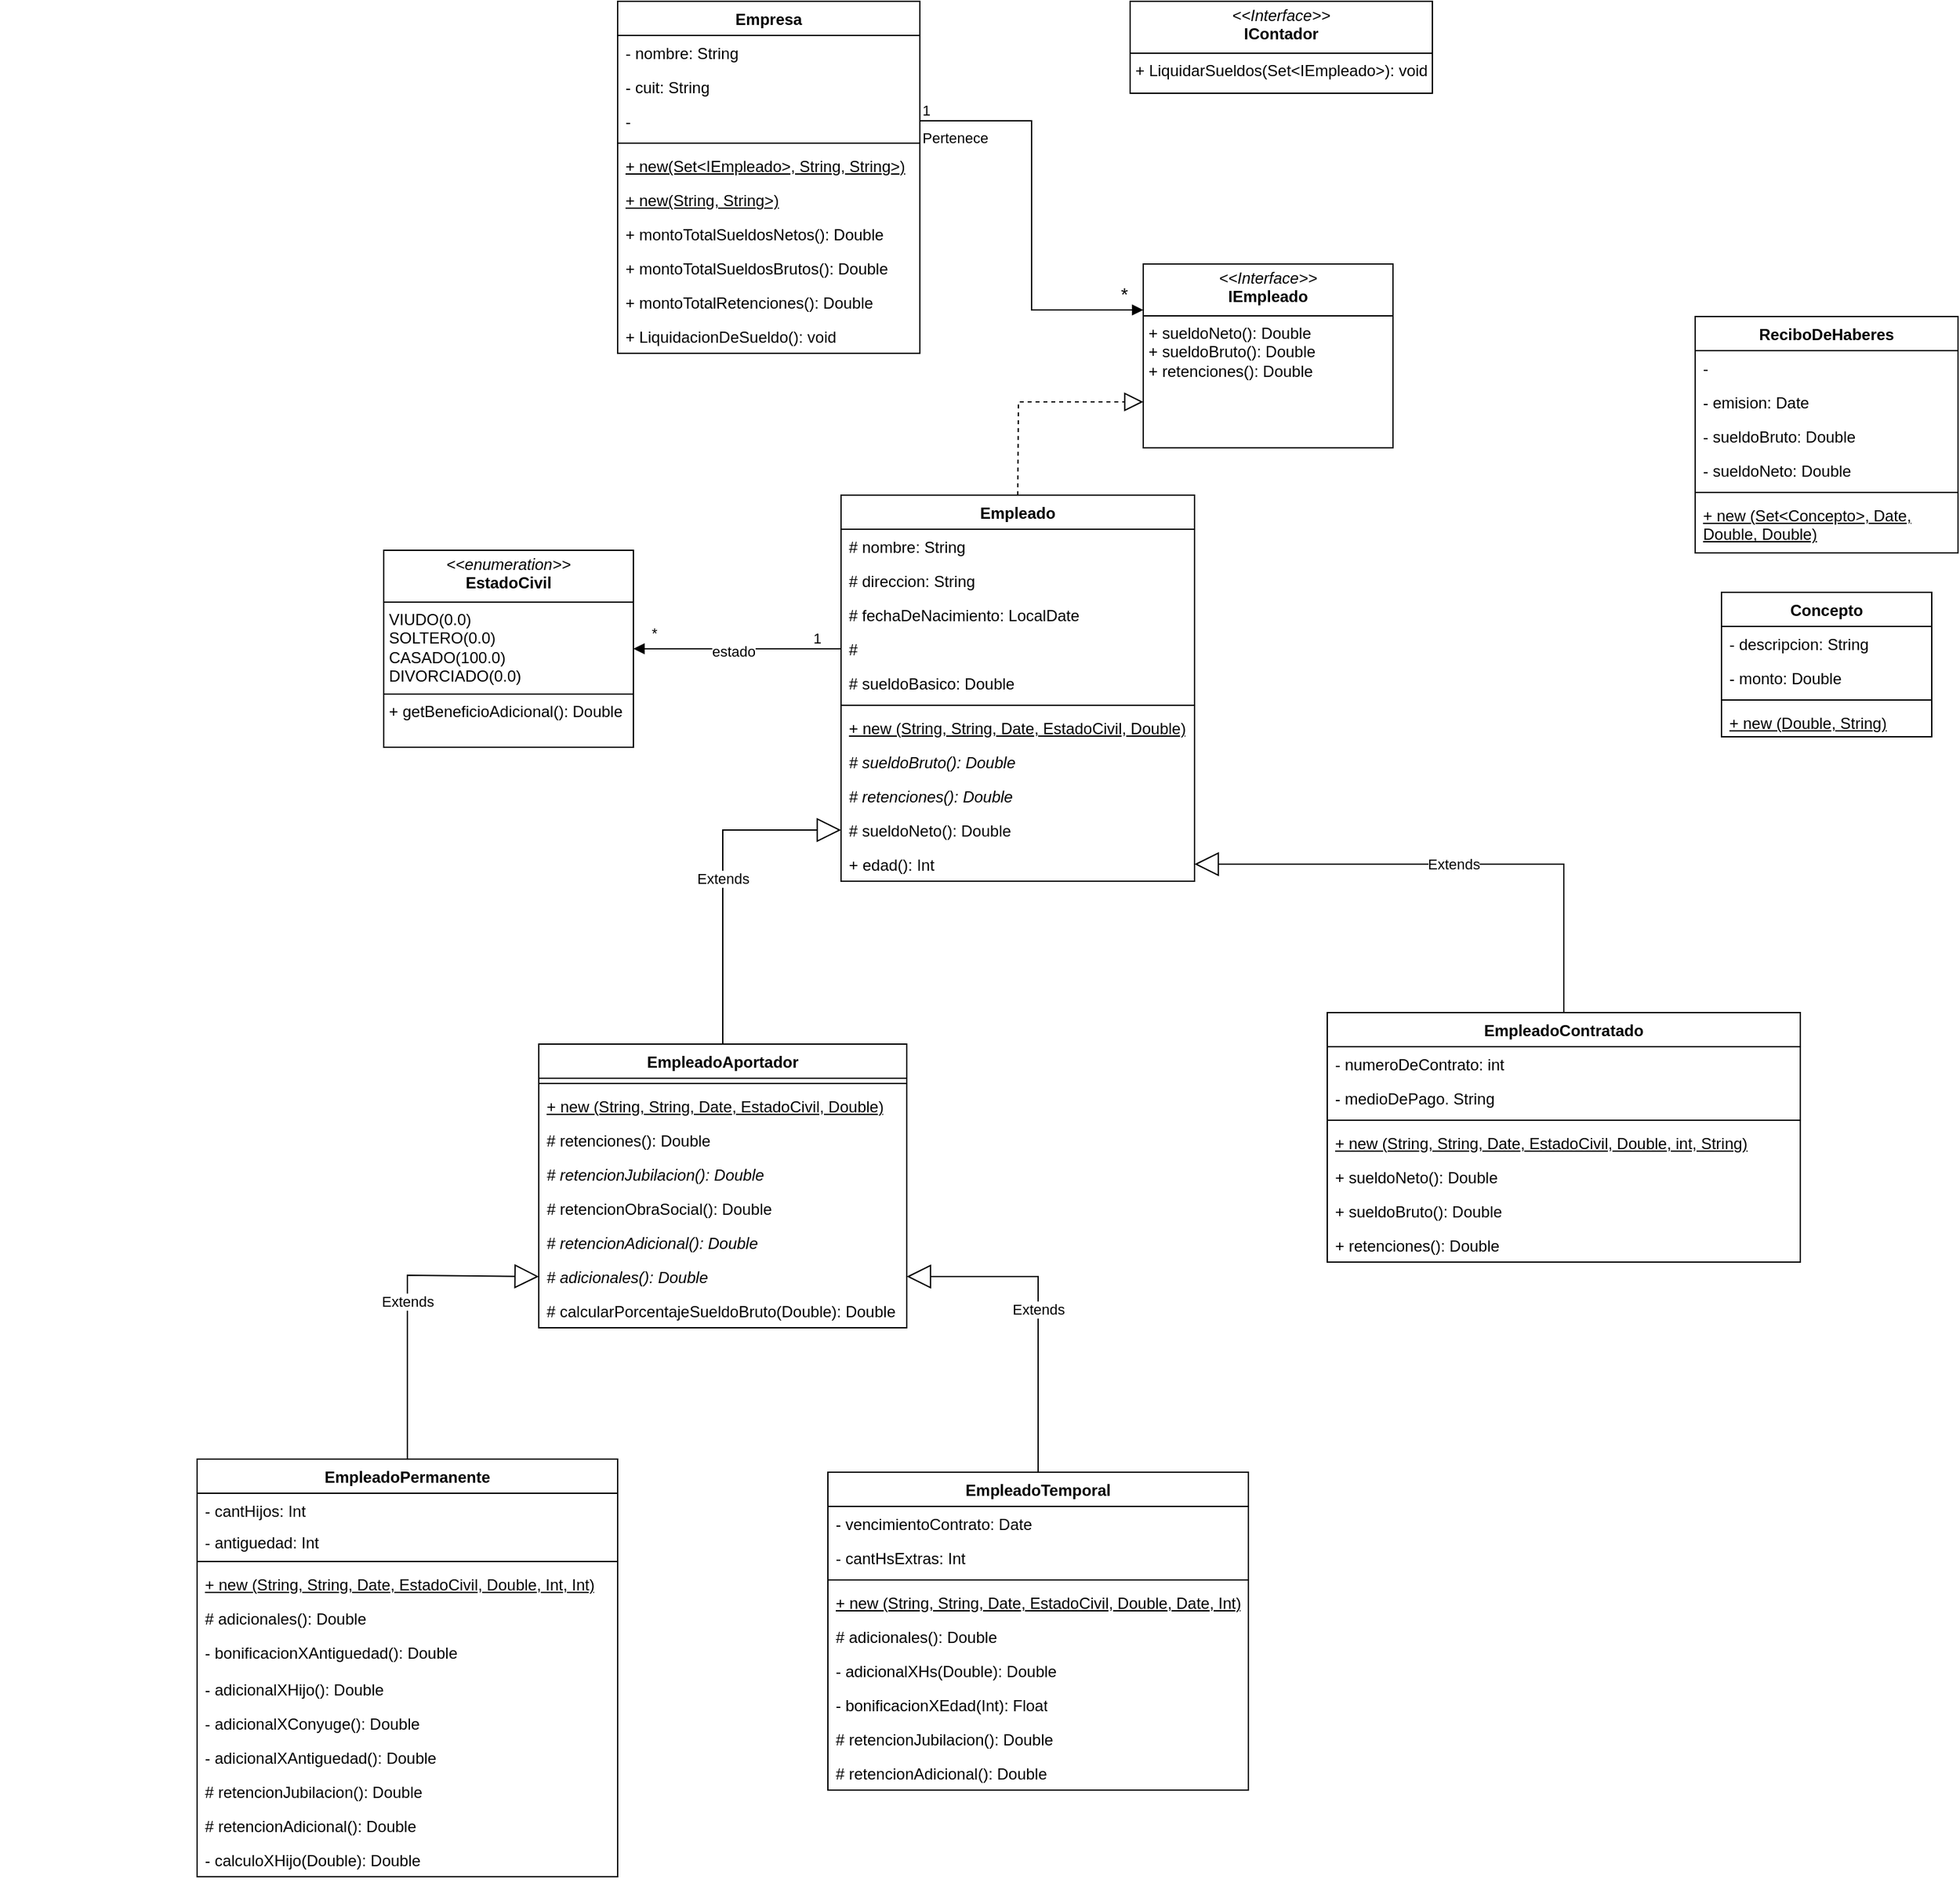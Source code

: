 <mxfile version="26.2.14">
  <diagram name="Página-1" id="hg1Nwzfe8lYlGyLoS-u6">
    <mxGraphModel dx="3049" dy="2111" grid="1" gridSize="10" guides="1" tooltips="1" connect="1" arrows="1" fold="1" page="1" pageScale="1" pageWidth="827" pageHeight="1169" math="0" shadow="0">
      <root>
        <mxCell id="0" />
        <mxCell id="1" parent="0" />
        <mxCell id="2A7zQqLkDTp_-7t5lVZq-5" value="Empleado" style="swimlane;fontStyle=1;align=center;verticalAlign=top;childLayout=stackLayout;horizontal=1;startSize=26;horizontalStack=0;resizeParent=1;resizeParentMax=0;resizeLast=0;collapsible=1;marginBottom=0;whiteSpace=wrap;html=1;" parent="1" vertex="1">
          <mxGeometry x="-160" y="216" width="269" height="294" as="geometry" />
        </mxCell>
        <mxCell id="2A7zQqLkDTp_-7t5lVZq-6" value="# nombre: String" style="text;strokeColor=none;fillColor=none;align=left;verticalAlign=top;spacingLeft=4;spacingRight=4;overflow=hidden;rotatable=0;points=[[0,0.5],[1,0.5]];portConstraint=eastwest;whiteSpace=wrap;html=1;" parent="2A7zQqLkDTp_-7t5lVZq-5" vertex="1">
          <mxGeometry y="26" width="269" height="26" as="geometry" />
        </mxCell>
        <mxCell id="2A7zQqLkDTp_-7t5lVZq-10" value="# direccion: String" style="text;strokeColor=none;fillColor=none;align=left;verticalAlign=top;spacingLeft=4;spacingRight=4;overflow=hidden;rotatable=0;points=[[0,0.5],[1,0.5]];portConstraint=eastwest;whiteSpace=wrap;html=1;" parent="2A7zQqLkDTp_-7t5lVZq-5" vertex="1">
          <mxGeometry y="52" width="269" height="26" as="geometry" />
        </mxCell>
        <mxCell id="2A7zQqLkDTp_-7t5lVZq-12" value="# fechaDeNacimiento: LocalDate" style="text;strokeColor=none;fillColor=none;align=left;verticalAlign=top;spacingLeft=4;spacingRight=4;overflow=hidden;rotatable=0;points=[[0,0.5],[1,0.5]];portConstraint=eastwest;whiteSpace=wrap;html=1;" parent="2A7zQqLkDTp_-7t5lVZq-5" vertex="1">
          <mxGeometry y="78" width="269" height="26" as="geometry" />
        </mxCell>
        <mxCell id="6N-RkyJeNz7xfQKNyaiG-14" value="#" style="text;strokeColor=none;fillColor=none;align=left;verticalAlign=top;spacingLeft=4;spacingRight=4;overflow=hidden;rotatable=0;points=[[0,0.5],[1,0.5]];portConstraint=eastwest;whiteSpace=wrap;html=1;" parent="2A7zQqLkDTp_-7t5lVZq-5" vertex="1">
          <mxGeometry y="104" width="269" height="26" as="geometry" />
        </mxCell>
        <mxCell id="0poIuo51-9cRXDYmnmru-48" value="# sueldoBasico: Double" style="text;strokeColor=none;fillColor=none;align=left;verticalAlign=top;spacingLeft=4;spacingRight=4;overflow=hidden;rotatable=0;points=[[0,0.5],[1,0.5]];portConstraint=eastwest;whiteSpace=wrap;html=1;" parent="2A7zQqLkDTp_-7t5lVZq-5" vertex="1">
          <mxGeometry y="130" width="269" height="26" as="geometry" />
        </mxCell>
        <mxCell id="2A7zQqLkDTp_-7t5lVZq-7" value="" style="line;strokeWidth=1;fillColor=none;align=left;verticalAlign=middle;spacingTop=-1;spacingLeft=3;spacingRight=3;rotatable=0;labelPosition=right;points=[];portConstraint=eastwest;strokeColor=inherit;" parent="2A7zQqLkDTp_-7t5lVZq-5" vertex="1">
          <mxGeometry y="156" width="269" height="8" as="geometry" />
        </mxCell>
        <mxCell id="2A7zQqLkDTp_-7t5lVZq-8" value="&lt;u&gt;+ new (String, String, Date, EstadoCivil, Double)&lt;/u&gt;" style="text;strokeColor=none;fillColor=none;align=left;verticalAlign=top;spacingLeft=4;spacingRight=4;overflow=hidden;rotatable=0;points=[[0,0.5],[1,0.5]];portConstraint=eastwest;whiteSpace=wrap;html=1;" parent="2A7zQqLkDTp_-7t5lVZq-5" vertex="1">
          <mxGeometry y="164" width="269" height="26" as="geometry" />
        </mxCell>
        <mxCell id="6N-RkyJeNz7xfQKNyaiG-18" value="&lt;i&gt;#&amp;nbsp;sueldoBruto(): Double&lt;/i&gt;" style="text;strokeColor=none;fillColor=none;align=left;verticalAlign=top;spacingLeft=4;spacingRight=4;overflow=hidden;rotatable=0;points=[[0,0.5],[1,0.5]];portConstraint=eastwest;whiteSpace=wrap;html=1;" parent="2A7zQqLkDTp_-7t5lVZq-5" vertex="1">
          <mxGeometry y="190" width="269" height="26" as="geometry" />
        </mxCell>
        <mxCell id="0poIuo51-9cRXDYmnmru-5" value="&lt;i&gt;# retenciones(): Double&lt;/i&gt;" style="text;strokeColor=none;fillColor=none;align=left;verticalAlign=top;spacingLeft=4;spacingRight=4;overflow=hidden;rotatable=0;points=[[0,0.5],[1,0.5]];portConstraint=eastwest;whiteSpace=wrap;html=1;" parent="2A7zQqLkDTp_-7t5lVZq-5" vertex="1">
          <mxGeometry y="216" width="269" height="26" as="geometry" />
        </mxCell>
        <mxCell id="6N-RkyJeNz7xfQKNyaiG-17" value="# sueldoNeto(): Double" style="text;strokeColor=none;fillColor=none;align=left;verticalAlign=top;spacingLeft=4;spacingRight=4;overflow=hidden;rotatable=0;points=[[0,0.5],[1,0.5]];portConstraint=eastwest;whiteSpace=wrap;html=1;" parent="2A7zQqLkDTp_-7t5lVZq-5" vertex="1">
          <mxGeometry y="242" width="269" height="26" as="geometry" />
        </mxCell>
        <mxCell id="0poIuo51-9cRXDYmnmru-6" value="+ edad(): Int" style="text;strokeColor=none;fillColor=none;align=left;verticalAlign=top;spacingLeft=4;spacingRight=4;overflow=hidden;rotatable=0;points=[[0,0.5],[1,0.5]];portConstraint=eastwest;whiteSpace=wrap;html=1;" parent="2A7zQqLkDTp_-7t5lVZq-5" vertex="1">
          <mxGeometry y="268" width="269" height="26" as="geometry" />
        </mxCell>
        <mxCell id="2A7zQqLkDTp_-7t5lVZq-18" value="EmpleadoTemporal" style="swimlane;fontStyle=1;align=center;verticalAlign=top;childLayout=stackLayout;horizontal=1;startSize=26;horizontalStack=0;resizeParent=1;resizeParentMax=0;resizeLast=0;collapsible=1;marginBottom=0;whiteSpace=wrap;html=1;" parent="1" vertex="1">
          <mxGeometry x="-170" y="960" width="320" height="242" as="geometry">
            <mxRectangle x="260" y="430" width="100" height="30" as="alternateBounds" />
          </mxGeometry>
        </mxCell>
        <mxCell id="2A7zQqLkDTp_-7t5lVZq-19" value="- vencimientoContrato: Date" style="text;strokeColor=none;fillColor=none;align=left;verticalAlign=top;spacingLeft=4;spacingRight=4;overflow=hidden;rotatable=0;points=[[0,0.5],[1,0.5]];portConstraint=eastwest;whiteSpace=wrap;html=1;" parent="2A7zQqLkDTp_-7t5lVZq-18" vertex="1">
          <mxGeometry y="26" width="320" height="26" as="geometry" />
        </mxCell>
        <mxCell id="0poIuo51-9cRXDYmnmru-2" value="- cantHsExtras: Int" style="text;strokeColor=none;fillColor=none;align=left;verticalAlign=top;spacingLeft=4;spacingRight=4;overflow=hidden;rotatable=0;points=[[0,0.5],[1,0.5]];portConstraint=eastwest;whiteSpace=wrap;html=1;" parent="2A7zQqLkDTp_-7t5lVZq-18" vertex="1">
          <mxGeometry y="52" width="320" height="26" as="geometry" />
        </mxCell>
        <mxCell id="2A7zQqLkDTp_-7t5lVZq-20" value="" style="line;strokeWidth=1;fillColor=none;align=left;verticalAlign=middle;spacingTop=-1;spacingLeft=3;spacingRight=3;rotatable=0;labelPosition=right;points=[];portConstraint=eastwest;strokeColor=inherit;" parent="2A7zQqLkDTp_-7t5lVZq-18" vertex="1">
          <mxGeometry y="78" width="320" height="8" as="geometry" />
        </mxCell>
        <mxCell id="0poIuo51-9cRXDYmnmru-23" value="&lt;u&gt;+ new (String, String, Date, EstadoCivil, Double, Date, Int)&lt;/u&gt;" style="text;strokeColor=none;fillColor=none;align=left;verticalAlign=top;spacingLeft=4;spacingRight=4;overflow=hidden;rotatable=0;points=[[0,0.5],[1,0.5]];portConstraint=eastwest;whiteSpace=wrap;html=1;" parent="2A7zQqLkDTp_-7t5lVZq-18" vertex="1">
          <mxGeometry y="86" width="320" height="26" as="geometry" />
        </mxCell>
        <mxCell id="6N-RkyJeNz7xfQKNyaiG-35" value="# adicionales(): Double" style="text;strokeColor=none;fillColor=none;align=left;verticalAlign=top;spacingLeft=4;spacingRight=4;overflow=hidden;rotatable=0;points=[[0,0.5],[1,0.5]];portConstraint=eastwest;whiteSpace=wrap;html=1;" parent="2A7zQqLkDTp_-7t5lVZq-18" vertex="1">
          <mxGeometry y="112" width="320" height="26" as="geometry" />
        </mxCell>
        <mxCell id="6N-RkyJeNz7xfQKNyaiG-20" value="- adicionalXHs(Double): Double" style="text;strokeColor=none;fillColor=none;align=left;verticalAlign=top;spacingLeft=4;spacingRight=4;overflow=hidden;rotatable=0;points=[[0,0.5],[1,0.5]];portConstraint=eastwest;whiteSpace=wrap;html=1;" parent="2A7zQqLkDTp_-7t5lVZq-18" vertex="1">
          <mxGeometry y="138" width="320" height="26" as="geometry" />
        </mxCell>
        <mxCell id="0poIuo51-9cRXDYmnmru-25" value="- bonificacionXEdad(Int): Float" style="text;strokeColor=none;fillColor=none;align=left;verticalAlign=top;spacingLeft=4;spacingRight=4;overflow=hidden;rotatable=0;points=[[0,0.5],[1,0.5]];portConstraint=eastwest;whiteSpace=wrap;html=1;" parent="2A7zQqLkDTp_-7t5lVZq-18" vertex="1">
          <mxGeometry y="164" width="320" height="26" as="geometry" />
        </mxCell>
        <mxCell id="6N-RkyJeNz7xfQKNyaiG-26" value="# retencionJubilacion(): Double" style="text;strokeColor=none;fillColor=none;align=left;verticalAlign=top;spacingLeft=4;spacingRight=4;overflow=hidden;rotatable=0;points=[[0,0.5],[1,0.5]];portConstraint=eastwest;whiteSpace=wrap;html=1;" parent="2A7zQqLkDTp_-7t5lVZq-18" vertex="1">
          <mxGeometry y="190" width="320" height="26" as="geometry" />
        </mxCell>
        <mxCell id="6N-RkyJeNz7xfQKNyaiG-27" value="# retencionAdicional(): Double" style="text;strokeColor=none;fillColor=none;align=left;verticalAlign=top;spacingLeft=4;spacingRight=4;overflow=hidden;rotatable=0;points=[[0,0.5],[1,0.5]];portConstraint=eastwest;whiteSpace=wrap;html=1;" parent="2A7zQqLkDTp_-7t5lVZq-18" vertex="1">
          <mxGeometry y="216" width="320" height="26" as="geometry" />
        </mxCell>
        <mxCell id="2A7zQqLkDTp_-7t5lVZq-22" value="EmpleadoPermanente" style="swimlane;fontStyle=1;align=center;verticalAlign=top;childLayout=stackLayout;horizontal=1;startSize=26;horizontalStack=0;resizeParent=1;resizeParentMax=0;resizeLast=0;collapsible=1;marginBottom=0;whiteSpace=wrap;html=1;" parent="1" vertex="1">
          <mxGeometry x="-650" y="950" width="320" height="318" as="geometry">
            <mxRectangle x="-15" y="430" width="110" height="30" as="alternateBounds" />
          </mxGeometry>
        </mxCell>
        <mxCell id="2A7zQqLkDTp_-7t5lVZq-23" value="- cantHijos: Int" style="text;strokeColor=none;fillColor=none;align=left;verticalAlign=top;spacingLeft=4;spacingRight=4;overflow=hidden;rotatable=0;points=[[0,0.5],[1,0.5]];portConstraint=eastwest;whiteSpace=wrap;html=1;" parent="2A7zQqLkDTp_-7t5lVZq-22" vertex="1">
          <mxGeometry y="26" width="320" height="24" as="geometry" />
        </mxCell>
        <mxCell id="0poIuo51-9cRXDYmnmru-12" value="- antiguedad: Int" style="text;strokeColor=none;fillColor=none;align=left;verticalAlign=top;spacingLeft=4;spacingRight=4;overflow=hidden;rotatable=0;points=[[0,0.5],[1,0.5]];portConstraint=eastwest;whiteSpace=wrap;html=1;" parent="2A7zQqLkDTp_-7t5lVZq-22" vertex="1">
          <mxGeometry y="50" width="320" height="24" as="geometry" />
        </mxCell>
        <mxCell id="2A7zQqLkDTp_-7t5lVZq-24" value="" style="line;strokeWidth=1;fillColor=none;align=left;verticalAlign=middle;spacingTop=-1;spacingLeft=3;spacingRight=3;rotatable=0;labelPosition=right;points=[];portConstraint=eastwest;strokeColor=inherit;" parent="2A7zQqLkDTp_-7t5lVZq-22" vertex="1">
          <mxGeometry y="74" width="320" height="8" as="geometry" />
        </mxCell>
        <mxCell id="6N-RkyJeNz7xfQKNyaiG-34" value="&lt;u&gt;+ new (String, String, Date, EstadoCivil, Double, Int, Int)&lt;/u&gt;" style="text;strokeColor=none;fillColor=none;align=left;verticalAlign=top;spacingLeft=4;spacingRight=4;overflow=hidden;rotatable=0;points=[[0,0.5],[1,0.5]];portConstraint=eastwest;whiteSpace=wrap;html=1;" parent="2A7zQqLkDTp_-7t5lVZq-22" vertex="1">
          <mxGeometry y="82" width="320" height="26" as="geometry" />
        </mxCell>
        <mxCell id="0poIuo51-9cRXDYmnmru-11" value="# adicionales(): Double" style="text;strokeColor=none;fillColor=none;align=left;verticalAlign=top;spacingLeft=4;spacingRight=4;overflow=hidden;rotatable=0;points=[[0,0.5],[1,0.5]];portConstraint=eastwest;whiteSpace=wrap;html=1;" parent="2A7zQqLkDTp_-7t5lVZq-22" vertex="1">
          <mxGeometry y="108" width="320" height="26" as="geometry" />
        </mxCell>
        <mxCell id="0poIuo51-9cRXDYmnmru-22" value="- bonificacionXAntiguedad(): Double" style="text;strokeColor=none;fillColor=none;align=left;verticalAlign=top;spacingLeft=4;spacingRight=4;overflow=hidden;rotatable=0;points=[[0,0.5],[1,0.5]];portConstraint=eastwest;whiteSpace=wrap;html=1;" parent="2A7zQqLkDTp_-7t5lVZq-22" vertex="1">
          <mxGeometry y="134" width="320" height="28" as="geometry" />
        </mxCell>
        <mxCell id="0poIuo51-9cRXDYmnmru-26" value="- adicionalXHijo(): Double" style="text;strokeColor=none;fillColor=none;align=left;verticalAlign=top;spacingLeft=4;spacingRight=4;overflow=hidden;rotatable=0;points=[[0,0.5],[1,0.5]];portConstraint=eastwest;whiteSpace=wrap;html=1;" parent="2A7zQqLkDTp_-7t5lVZq-22" vertex="1">
          <mxGeometry y="162" width="320" height="26" as="geometry" />
        </mxCell>
        <mxCell id="6N-RkyJeNz7xfQKNyaiG-30" value="- adicionalXConyuge(): Double" style="text;strokeColor=none;fillColor=none;align=left;verticalAlign=top;spacingLeft=4;spacingRight=4;overflow=hidden;rotatable=0;points=[[0,0.5],[1,0.5]];portConstraint=eastwest;whiteSpace=wrap;html=1;" parent="2A7zQqLkDTp_-7t5lVZq-22" vertex="1">
          <mxGeometry y="188" width="320" height="26" as="geometry" />
        </mxCell>
        <mxCell id="0poIuo51-9cRXDYmnmru-7" value="- adicionalXAntiguedad(): Double" style="text;strokeColor=none;fillColor=none;align=left;verticalAlign=top;spacingLeft=4;spacingRight=4;overflow=hidden;rotatable=0;points=[[0,0.5],[1,0.5]];portConstraint=eastwest;whiteSpace=wrap;html=1;" parent="2A7zQqLkDTp_-7t5lVZq-22" vertex="1">
          <mxGeometry y="214" width="320" height="26" as="geometry" />
        </mxCell>
        <mxCell id="6N-RkyJeNz7xfQKNyaiG-25" value="# retencionJubilacion(): Double" style="text;strokeColor=none;fillColor=none;align=left;verticalAlign=top;spacingLeft=4;spacingRight=4;overflow=hidden;rotatable=0;points=[[0,0.5],[1,0.5]];portConstraint=eastwest;whiteSpace=wrap;html=1;" parent="2A7zQqLkDTp_-7t5lVZq-22" vertex="1">
          <mxGeometry y="240" width="320" height="26" as="geometry" />
        </mxCell>
        <mxCell id="6N-RkyJeNz7xfQKNyaiG-28" value="# retencionAdicional(): Double" style="text;strokeColor=none;fillColor=none;align=left;verticalAlign=top;spacingLeft=4;spacingRight=4;overflow=hidden;rotatable=0;points=[[0,0.5],[1,0.5]];portConstraint=eastwest;whiteSpace=wrap;html=1;" parent="2A7zQqLkDTp_-7t5lVZq-22" vertex="1">
          <mxGeometry y="266" width="320" height="26" as="geometry" />
        </mxCell>
        <mxCell id="2A7zQqLkDTp_-7t5lVZq-25" value="- calculoXHijo(Double): Double" style="text;strokeColor=none;fillColor=none;align=left;verticalAlign=top;spacingLeft=4;spacingRight=4;overflow=hidden;rotatable=0;points=[[0,0.5],[1,0.5]];portConstraint=eastwest;whiteSpace=wrap;html=1;" parent="2A7zQqLkDTp_-7t5lVZq-22" vertex="1">
          <mxGeometry y="292" width="320" height="26" as="geometry" />
        </mxCell>
        <mxCell id="0poIuo51-9cRXDYmnmru-27" value="Empresa" style="swimlane;fontStyle=1;align=center;verticalAlign=top;childLayout=stackLayout;horizontal=1;startSize=26;horizontalStack=0;resizeParent=1;resizeParentMax=0;resizeLast=0;collapsible=1;marginBottom=0;whiteSpace=wrap;html=1;" parent="1" vertex="1">
          <mxGeometry x="-330" y="-160" width="230" height="268" as="geometry" />
        </mxCell>
        <mxCell id="0poIuo51-9cRXDYmnmru-31" value="- nombre: String" style="text;strokeColor=none;fillColor=none;align=left;verticalAlign=top;spacingLeft=4;spacingRight=4;overflow=hidden;rotatable=0;points=[[0,0.5],[1,0.5]];portConstraint=eastwest;whiteSpace=wrap;html=1;" parent="0poIuo51-9cRXDYmnmru-27" vertex="1">
          <mxGeometry y="26" width="230" height="26" as="geometry" />
        </mxCell>
        <mxCell id="6N-RkyJeNz7xfQKNyaiG-7" value="- cuit: String" style="text;strokeColor=none;fillColor=none;align=left;verticalAlign=top;spacingLeft=4;spacingRight=4;overflow=hidden;rotatable=0;points=[[0,0.5],[1,0.5]];portConstraint=eastwest;whiteSpace=wrap;html=1;" parent="0poIuo51-9cRXDYmnmru-27" vertex="1">
          <mxGeometry y="52" width="230" height="26" as="geometry" />
        </mxCell>
        <mxCell id="0poIuo51-9cRXDYmnmru-35" value="-" style="text;strokeColor=none;fillColor=none;align=left;verticalAlign=top;spacingLeft=4;spacingRight=4;overflow=hidden;rotatable=0;points=[[0,0.5],[1,0.5]];portConstraint=eastwest;whiteSpace=wrap;html=1;" parent="0poIuo51-9cRXDYmnmru-27" vertex="1">
          <mxGeometry y="78" width="230" height="26" as="geometry" />
        </mxCell>
        <mxCell id="0poIuo51-9cRXDYmnmru-29" value="" style="line;strokeWidth=1;fillColor=none;align=left;verticalAlign=middle;spacingTop=-1;spacingLeft=3;spacingRight=3;rotatable=0;labelPosition=right;points=[];portConstraint=eastwest;strokeColor=inherit;" parent="0poIuo51-9cRXDYmnmru-27" vertex="1">
          <mxGeometry y="104" width="230" height="8" as="geometry" />
        </mxCell>
        <mxCell id="6N-RkyJeNz7xfQKNyaiG-10" value="&lt;u&gt;+ new(Set&amp;lt;IEmpleado&amp;gt;, String, String&amp;gt;)&lt;/u&gt;" style="text;strokeColor=none;fillColor=none;align=left;verticalAlign=top;spacingLeft=4;spacingRight=4;overflow=hidden;rotatable=0;points=[[0,0.5],[1,0.5]];portConstraint=eastwest;whiteSpace=wrap;html=1;" parent="0poIuo51-9cRXDYmnmru-27" vertex="1">
          <mxGeometry y="112" width="230" height="26" as="geometry" />
        </mxCell>
        <mxCell id="6N-RkyJeNz7xfQKNyaiG-31" value="&lt;u&gt;+ new(String, String&amp;gt;)&lt;/u&gt;" style="text;strokeColor=none;fillColor=none;align=left;verticalAlign=top;spacingLeft=4;spacingRight=4;overflow=hidden;rotatable=0;points=[[0,0.5],[1,0.5]];portConstraint=eastwest;whiteSpace=wrap;html=1;" parent="0poIuo51-9cRXDYmnmru-27" vertex="1">
          <mxGeometry y="138" width="230" height="26" as="geometry" />
        </mxCell>
        <mxCell id="6N-RkyJeNz7xfQKNyaiG-32" value="+ montoTotalSueldosNetos(): Double" style="text;strokeColor=none;fillColor=none;align=left;verticalAlign=top;spacingLeft=4;spacingRight=4;overflow=hidden;rotatable=0;points=[[0,0.5],[1,0.5]];portConstraint=eastwest;whiteSpace=wrap;html=1;" parent="0poIuo51-9cRXDYmnmru-27" vertex="1">
          <mxGeometry y="164" width="230" height="26" as="geometry" />
        </mxCell>
        <mxCell id="6N-RkyJeNz7xfQKNyaiG-33" value="+ montoTotalSueldosBrutos(): Double" style="text;strokeColor=none;fillColor=none;align=left;verticalAlign=top;spacingLeft=4;spacingRight=4;overflow=hidden;rotatable=0;points=[[0,0.5],[1,0.5]];portConstraint=eastwest;whiteSpace=wrap;html=1;" parent="0poIuo51-9cRXDYmnmru-27" vertex="1">
          <mxGeometry y="190" width="230" height="26" as="geometry" />
        </mxCell>
        <mxCell id="6N-RkyJeNz7xfQKNyaiG-40" value="+ montoTotalRetenciones(): Double" style="text;strokeColor=none;fillColor=none;align=left;verticalAlign=top;spacingLeft=4;spacingRight=4;overflow=hidden;rotatable=0;points=[[0,0.5],[1,0.5]];portConstraint=eastwest;whiteSpace=wrap;html=1;" parent="0poIuo51-9cRXDYmnmru-27" vertex="1">
          <mxGeometry y="216" width="230" height="26" as="geometry" />
        </mxCell>
        <mxCell id="0poIuo51-9cRXDYmnmru-30" value="+ LiquidacionDeSueldo(): void" style="text;strokeColor=none;fillColor=none;align=left;verticalAlign=top;spacingLeft=4;spacingRight=4;overflow=hidden;rotatable=0;points=[[0,0.5],[1,0.5]];portConstraint=eastwest;whiteSpace=wrap;html=1;" parent="0poIuo51-9cRXDYmnmru-27" vertex="1">
          <mxGeometry y="242" width="230" height="26" as="geometry" />
        </mxCell>
        <mxCell id="0poIuo51-9cRXDYmnmru-38" value="ReciboDeHaberes" style="swimlane;fontStyle=1;align=center;verticalAlign=top;childLayout=stackLayout;horizontal=1;startSize=26;horizontalStack=0;resizeParent=1;resizeParentMax=0;resizeLast=0;collapsible=1;marginBottom=0;whiteSpace=wrap;html=1;" parent="1" vertex="1">
          <mxGeometry x="490" y="80" width="200" height="180" as="geometry" />
        </mxCell>
        <mxCell id="0poIuo51-9cRXDYmnmru-52" value="-" style="text;strokeColor=none;fillColor=none;align=left;verticalAlign=top;spacingLeft=4;spacingRight=4;overflow=hidden;rotatable=0;points=[[0,0.5],[1,0.5]];portConstraint=eastwest;whiteSpace=wrap;html=1;" parent="0poIuo51-9cRXDYmnmru-38" vertex="1">
          <mxGeometry y="26" width="200" height="26" as="geometry" />
        </mxCell>
        <mxCell id="0poIuo51-9cRXDYmnmru-53" value="- emision: Date" style="text;strokeColor=none;fillColor=none;align=left;verticalAlign=top;spacingLeft=4;spacingRight=4;overflow=hidden;rotatable=0;points=[[0,0.5],[1,0.5]];portConstraint=eastwest;whiteSpace=wrap;html=1;" parent="0poIuo51-9cRXDYmnmru-38" vertex="1">
          <mxGeometry y="52" width="200" height="26" as="geometry" />
        </mxCell>
        <mxCell id="0poIuo51-9cRXDYmnmru-54" value="- sueldoBruto: Double" style="text;strokeColor=none;fillColor=none;align=left;verticalAlign=top;spacingLeft=4;spacingRight=4;overflow=hidden;rotatable=0;points=[[0,0.5],[1,0.5]];portConstraint=eastwest;whiteSpace=wrap;html=1;" parent="0poIuo51-9cRXDYmnmru-38" vertex="1">
          <mxGeometry y="78" width="200" height="26" as="geometry" />
        </mxCell>
        <mxCell id="0poIuo51-9cRXDYmnmru-55" value="- sueldoNeto: Double" style="text;strokeColor=none;fillColor=none;align=left;verticalAlign=top;spacingLeft=4;spacingRight=4;overflow=hidden;rotatable=0;points=[[0,0.5],[1,0.5]];portConstraint=eastwest;whiteSpace=wrap;html=1;" parent="0poIuo51-9cRXDYmnmru-38" vertex="1">
          <mxGeometry y="104" width="200" height="26" as="geometry" />
        </mxCell>
        <mxCell id="0poIuo51-9cRXDYmnmru-40" value="" style="line;strokeWidth=1;fillColor=none;align=left;verticalAlign=middle;spacingTop=-1;spacingLeft=3;spacingRight=3;rotatable=0;labelPosition=right;points=[];portConstraint=eastwest;strokeColor=inherit;" parent="0poIuo51-9cRXDYmnmru-38" vertex="1">
          <mxGeometry y="130" width="200" height="8" as="geometry" />
        </mxCell>
        <mxCell id="6N-RkyJeNz7xfQKNyaiG-38" value="&lt;u&gt;+ new (Set&amp;lt;Concepto&amp;gt;, Date, Double, Double)&lt;/u&gt;" style="text;strokeColor=none;fillColor=none;align=left;verticalAlign=top;spacingLeft=4;spacingRight=4;overflow=hidden;rotatable=0;points=[[0,0.5],[1,0.5]];portConstraint=eastwest;whiteSpace=wrap;html=1;" parent="0poIuo51-9cRXDYmnmru-38" vertex="1">
          <mxGeometry y="138" width="200" height="42" as="geometry" />
        </mxCell>
        <mxCell id="0poIuo51-9cRXDYmnmru-57" value="Concepto" style="swimlane;fontStyle=1;align=center;verticalAlign=top;childLayout=stackLayout;horizontal=1;startSize=26;horizontalStack=0;resizeParent=1;resizeParentMax=0;resizeLast=0;collapsible=1;marginBottom=0;whiteSpace=wrap;html=1;" parent="1" vertex="1">
          <mxGeometry x="510" y="290" width="160" height="110" as="geometry" />
        </mxCell>
        <mxCell id="0poIuo51-9cRXDYmnmru-58" value="- descripcion: String&amp;nbsp;" style="text;strokeColor=none;fillColor=none;align=left;verticalAlign=top;spacingLeft=4;spacingRight=4;overflow=hidden;rotatable=0;points=[[0,0.5],[1,0.5]];portConstraint=eastwest;whiteSpace=wrap;html=1;" parent="0poIuo51-9cRXDYmnmru-57" vertex="1">
          <mxGeometry y="26" width="160" height="26" as="geometry" />
        </mxCell>
        <mxCell id="0poIuo51-9cRXDYmnmru-61" value="- monto: Double" style="text;strokeColor=none;fillColor=none;align=left;verticalAlign=top;spacingLeft=4;spacingRight=4;overflow=hidden;rotatable=0;points=[[0,0.5],[1,0.5]];portConstraint=eastwest;whiteSpace=wrap;html=1;" parent="0poIuo51-9cRXDYmnmru-57" vertex="1">
          <mxGeometry y="52" width="160" height="26" as="geometry" />
        </mxCell>
        <mxCell id="0poIuo51-9cRXDYmnmru-59" value="" style="line;strokeWidth=1;fillColor=none;align=left;verticalAlign=middle;spacingTop=-1;spacingLeft=3;spacingRight=3;rotatable=0;labelPosition=right;points=[];portConstraint=eastwest;strokeColor=inherit;" parent="0poIuo51-9cRXDYmnmru-57" vertex="1">
          <mxGeometry y="78" width="160" height="8" as="geometry" />
        </mxCell>
        <mxCell id="6N-RkyJeNz7xfQKNyaiG-39" value="&lt;u&gt;+ new (Double, String)&lt;/u&gt;" style="text;strokeColor=none;fillColor=none;align=left;verticalAlign=top;spacingLeft=4;spacingRight=4;overflow=hidden;rotatable=0;points=[[0,0.5],[1,0.5]];portConstraint=eastwest;whiteSpace=wrap;html=1;" parent="0poIuo51-9cRXDYmnmru-57" vertex="1">
          <mxGeometry y="86" width="160" height="24" as="geometry" />
        </mxCell>
        <mxCell id="6N-RkyJeNz7xfQKNyaiG-6" value="&lt;font style=&quot;font-size: 14px;&quot;&gt;*&lt;/font&gt;" style="edgeLabel;resizable=0;html=1;align=left;verticalAlign=bottom;" parent="1" connectable="0" vertex="1">
          <mxGeometry x="-800" y="-140" as="geometry">
            <mxPoint x="851" y="213" as="offset" />
          </mxGeometry>
        </mxCell>
        <mxCell id="6N-RkyJeNz7xfQKNyaiG-11" value="&lt;p style=&quot;margin:0px;margin-top:4px;text-align:center;&quot;&gt;&lt;i&gt;&amp;lt;&amp;lt;enumeration&amp;gt;&amp;gt;&lt;/i&gt;&lt;br&gt;&lt;b&gt;EstadoCivil&lt;/b&gt;&lt;/p&gt;&lt;hr size=&quot;1&quot; style=&quot;border-style:solid;&quot;&gt;&lt;p style=&quot;margin:0px;margin-left:4px;&quot;&gt;VIUDO(0.0)&lt;br&gt;SOLTERO(0.0)&lt;/p&gt;&lt;p style=&quot;margin:0px;margin-left:4px;&quot;&gt;CASADO(100.0)&lt;/p&gt;&lt;p style=&quot;margin:0px;margin-left:4px;&quot;&gt;DIVORCIADO(0.0)&lt;/p&gt;&lt;hr size=&quot;1&quot; style=&quot;border-style:solid;&quot;&gt;&lt;p style=&quot;margin:0px;margin-left:4px;&quot;&gt;+ getBeneficioAdicional(): Double&lt;br&gt;&lt;/p&gt;" style="verticalAlign=top;align=left;overflow=fill;html=1;whiteSpace=wrap;" parent="1" vertex="1">
          <mxGeometry x="-508" y="258" width="190" height="150" as="geometry" />
        </mxCell>
        <mxCell id="6N-RkyJeNz7xfQKNyaiG-12" value="" style="endArrow=block;endFill=1;html=1;edgeStyle=orthogonalEdgeStyle;align=left;verticalAlign=top;rounded=0;exitX=0;exitY=0.5;exitDx=0;exitDy=0;entryX=1;entryY=0.5;entryDx=0;entryDy=0;" parent="1" source="6N-RkyJeNz7xfQKNyaiG-14" target="6N-RkyJeNz7xfQKNyaiG-11" edge="1">
          <mxGeometry x="-1" relative="1" as="geometry">
            <mxPoint x="-180" y="330" as="sourcePoint" />
            <mxPoint x="10" y="200" as="targetPoint" />
          </mxGeometry>
        </mxCell>
        <mxCell id="6N-RkyJeNz7xfQKNyaiG-13" value="1" style="edgeLabel;resizable=0;html=1;align=left;verticalAlign=bottom;" parent="6N-RkyJeNz7xfQKNyaiG-12" connectable="0" vertex="1">
          <mxGeometry x="-1" relative="1" as="geometry">
            <mxPoint x="-23" as="offset" />
          </mxGeometry>
        </mxCell>
        <mxCell id="6N-RkyJeNz7xfQKNyaiG-15" value="estado" style="edgeLabel;html=1;align=center;verticalAlign=middle;resizable=0;points=[];" parent="6N-RkyJeNz7xfQKNyaiG-12" vertex="1" connectable="0">
          <mxGeometry x="0.038" y="2" relative="1" as="geometry">
            <mxPoint as="offset" />
          </mxGeometry>
        </mxCell>
        <mxCell id="6N-RkyJeNz7xfQKNyaiG-16" value="*" style="edgeLabel;resizable=0;html=1;align=left;verticalAlign=bottom;" parent="1" connectable="0" vertex="1">
          <mxGeometry x="-90.0" y="190" as="geometry">
            <mxPoint x="-216" y="139" as="offset" />
          </mxGeometry>
        </mxCell>
        <mxCell id="jQlG5ei7aP6E9xbDgQuY-1" value="EmpleadoContratado" style="swimlane;fontStyle=1;align=center;verticalAlign=top;childLayout=stackLayout;horizontal=1;startSize=26;horizontalStack=0;resizeParent=1;resizeParentMax=0;resizeLast=0;collapsible=1;marginBottom=0;whiteSpace=wrap;html=1;" parent="1" vertex="1">
          <mxGeometry x="210" y="610" width="360" height="190" as="geometry" />
        </mxCell>
        <mxCell id="jQlG5ei7aP6E9xbDgQuY-2" value="- numeroDeContrato: int" style="text;strokeColor=none;fillColor=none;align=left;verticalAlign=top;spacingLeft=4;spacingRight=4;overflow=hidden;rotatable=0;points=[[0,0.5],[1,0.5]];portConstraint=eastwest;whiteSpace=wrap;html=1;" parent="jQlG5ei7aP6E9xbDgQuY-1" vertex="1">
          <mxGeometry y="26" width="360" height="26" as="geometry" />
        </mxCell>
        <mxCell id="jQlG5ei7aP6E9xbDgQuY-5" value="- medioDePago. String" style="text;strokeColor=none;fillColor=none;align=left;verticalAlign=top;spacingLeft=4;spacingRight=4;overflow=hidden;rotatable=0;points=[[0,0.5],[1,0.5]];portConstraint=eastwest;whiteSpace=wrap;html=1;" parent="jQlG5ei7aP6E9xbDgQuY-1" vertex="1">
          <mxGeometry y="52" width="360" height="26" as="geometry" />
        </mxCell>
        <mxCell id="jQlG5ei7aP6E9xbDgQuY-3" value="" style="line;strokeWidth=1;fillColor=none;align=left;verticalAlign=middle;spacingTop=-1;spacingLeft=3;spacingRight=3;rotatable=0;labelPosition=right;points=[];portConstraint=eastwest;strokeColor=inherit;" parent="jQlG5ei7aP6E9xbDgQuY-1" vertex="1">
          <mxGeometry y="78" width="360" height="8" as="geometry" />
        </mxCell>
        <mxCell id="aXRCpkchx6LZ_15mwvUP-32" value="&lt;u&gt;+ new (String, String, Date, EstadoCivil, Double, int, String)&lt;/u&gt;" style="text;strokeColor=none;fillColor=none;align=left;verticalAlign=top;spacingLeft=4;spacingRight=4;overflow=hidden;rotatable=0;points=[[0,0.5],[1,0.5]];portConstraint=eastwest;whiteSpace=wrap;html=1;" vertex="1" parent="jQlG5ei7aP6E9xbDgQuY-1">
          <mxGeometry y="86" width="360" height="26" as="geometry" />
        </mxCell>
        <mxCell id="jQlG5ei7aP6E9xbDgQuY-4" value="+ sueldoNeto(): Double" style="text;strokeColor=none;fillColor=none;align=left;verticalAlign=top;spacingLeft=4;spacingRight=4;overflow=hidden;rotatable=0;points=[[0,0.5],[1,0.5]];portConstraint=eastwest;whiteSpace=wrap;html=1;" parent="jQlG5ei7aP6E9xbDgQuY-1" vertex="1">
          <mxGeometry y="112" width="360" height="26" as="geometry" />
        </mxCell>
        <mxCell id="jQlG5ei7aP6E9xbDgQuY-6" value="+ sueldoBruto(): Double" style="text;strokeColor=none;fillColor=none;align=left;verticalAlign=top;spacingLeft=4;spacingRight=4;overflow=hidden;rotatable=0;points=[[0,0.5],[1,0.5]];portConstraint=eastwest;whiteSpace=wrap;html=1;" parent="jQlG5ei7aP6E9xbDgQuY-1" vertex="1">
          <mxGeometry y="138" width="360" height="26" as="geometry" />
        </mxCell>
        <mxCell id="jQlG5ei7aP6E9xbDgQuY-7" value="+ retenciones(): Double" style="text;strokeColor=none;fillColor=none;align=left;verticalAlign=top;spacingLeft=4;spacingRight=4;overflow=hidden;rotatable=0;points=[[0,0.5],[1,0.5]];portConstraint=eastwest;whiteSpace=wrap;html=1;" parent="jQlG5ei7aP6E9xbDgQuY-1" vertex="1">
          <mxGeometry y="164" width="360" height="26" as="geometry" />
        </mxCell>
        <mxCell id="aXRCpkchx6LZ_15mwvUP-1" value="&lt;p style=&quot;margin:0px;margin-top:4px;text-align:center;&quot;&gt;&lt;i&gt;&amp;lt;&amp;lt;Interface&amp;gt;&amp;gt;&lt;/i&gt;&lt;br&gt;&lt;b&gt;IEmpleado&lt;/b&gt;&lt;/p&gt;&lt;hr size=&quot;1&quot; style=&quot;border-style:solid;&quot;&gt;&lt;p style=&quot;margin:0px;margin-left:4px;&quot;&gt;+ sueldoNeto(): Double&lt;/p&gt;&lt;p style=&quot;margin:0px;margin-left:4px;&quot;&gt;+ sueldoBruto(): Double&lt;/p&gt;&lt;p style=&quot;margin:0px;margin-left:4px;&quot;&gt;+ retenciones(): Double&lt;/p&gt;" style="verticalAlign=top;align=left;overflow=fill;html=1;whiteSpace=wrap;" vertex="1" parent="1">
          <mxGeometry x="70" y="40" width="190" height="140" as="geometry" />
        </mxCell>
        <mxCell id="aXRCpkchx6LZ_15mwvUP-7" value="Pertenece" style="endArrow=block;endFill=1;html=1;edgeStyle=orthogonalEdgeStyle;align=left;verticalAlign=top;rounded=0;exitX=1;exitY=0.5;exitDx=0;exitDy=0;entryX=0;entryY=0.25;entryDx=0;entryDy=0;" edge="1" parent="1" source="0poIuo51-9cRXDYmnmru-35" target="aXRCpkchx6LZ_15mwvUP-1">
          <mxGeometry x="-1" relative="1" as="geometry">
            <mxPoint x="-150" y="150" as="sourcePoint" />
            <mxPoint x="10" y="150" as="targetPoint" />
          </mxGeometry>
        </mxCell>
        <mxCell id="aXRCpkchx6LZ_15mwvUP-8" value="1" style="edgeLabel;resizable=0;html=1;align=left;verticalAlign=bottom;" connectable="0" vertex="1" parent="aXRCpkchx6LZ_15mwvUP-7">
          <mxGeometry x="-1" relative="1" as="geometry" />
        </mxCell>
        <mxCell id="aXRCpkchx6LZ_15mwvUP-9" value="" style="endArrow=block;dashed=1;endFill=0;endSize=12;html=1;rounded=0;exitX=0.5;exitY=0;exitDx=0;exitDy=0;entryX=0;entryY=0.75;entryDx=0;entryDy=0;" edge="1" parent="1" source="2A7zQqLkDTp_-7t5lVZq-5" target="aXRCpkchx6LZ_15mwvUP-1">
          <mxGeometry width="160" relative="1" as="geometry">
            <mxPoint x="20" y="170" as="sourcePoint" />
            <mxPoint x="180" y="170" as="targetPoint" />
            <Array as="points">
              <mxPoint x="-25" y="145" />
            </Array>
          </mxGeometry>
        </mxCell>
        <mxCell id="aXRCpkchx6LZ_15mwvUP-11" value="Extends" style="endArrow=block;endSize=16;endFill=0;html=1;rounded=0;exitX=0.5;exitY=0;exitDx=0;exitDy=0;entryX=1;entryY=0.5;entryDx=0;entryDy=0;" edge="1" parent="1" source="jQlG5ei7aP6E9xbDgQuY-1" target="0poIuo51-9cRXDYmnmru-6">
          <mxGeometry width="160" relative="1" as="geometry">
            <mxPoint x="-80" y="990" as="sourcePoint" />
            <mxPoint x="80" y="990" as="targetPoint" />
            <Array as="points">
              <mxPoint x="390" y="497" />
            </Array>
          </mxGeometry>
        </mxCell>
        <mxCell id="aXRCpkchx6LZ_15mwvUP-12" value="EmpleadoAportador" style="swimlane;fontStyle=1;align=center;verticalAlign=top;childLayout=stackLayout;horizontal=1;startSize=26;horizontalStack=0;resizeParent=1;resizeParentMax=0;resizeLast=0;collapsible=1;marginBottom=0;whiteSpace=wrap;html=1;" vertex="1" parent="1">
          <mxGeometry x="-390" y="634" width="280" height="216" as="geometry" />
        </mxCell>
        <mxCell id="aXRCpkchx6LZ_15mwvUP-14" value="" style="line;strokeWidth=1;fillColor=none;align=left;verticalAlign=middle;spacingTop=-1;spacingLeft=3;spacingRight=3;rotatable=0;labelPosition=right;points=[];portConstraint=eastwest;strokeColor=inherit;" vertex="1" parent="aXRCpkchx6LZ_15mwvUP-12">
          <mxGeometry y="26" width="280" height="8" as="geometry" />
        </mxCell>
        <mxCell id="aXRCpkchx6LZ_15mwvUP-31" value="&lt;u&gt;+ new (String, String, Date, EstadoCivil, Double)&lt;/u&gt;" style="text;strokeColor=none;fillColor=none;align=left;verticalAlign=top;spacingLeft=4;spacingRight=4;overflow=hidden;rotatable=0;points=[[0,0.5],[1,0.5]];portConstraint=eastwest;whiteSpace=wrap;html=1;" vertex="1" parent="aXRCpkchx6LZ_15mwvUP-12">
          <mxGeometry y="34" width="280" height="26" as="geometry" />
        </mxCell>
        <mxCell id="aXRCpkchx6LZ_15mwvUP-15" value="# retenciones(): Double" style="text;strokeColor=none;fillColor=none;align=left;verticalAlign=top;spacingLeft=4;spacingRight=4;overflow=hidden;rotatable=0;points=[[0,0.5],[1,0.5]];portConstraint=eastwest;whiteSpace=wrap;html=1;" vertex="1" parent="aXRCpkchx6LZ_15mwvUP-12">
          <mxGeometry y="60" width="280" height="26" as="geometry" />
        </mxCell>
        <mxCell id="aXRCpkchx6LZ_15mwvUP-18" value="&lt;i&gt;# retencionJubilacion(): Double&lt;/i&gt;" style="text;strokeColor=none;fillColor=none;align=left;verticalAlign=top;spacingLeft=4;spacingRight=4;overflow=hidden;rotatable=0;points=[[0,0.5],[1,0.5]];portConstraint=eastwest;whiteSpace=wrap;html=1;" vertex="1" parent="aXRCpkchx6LZ_15mwvUP-12">
          <mxGeometry y="86" width="280" height="26" as="geometry" />
        </mxCell>
        <mxCell id="aXRCpkchx6LZ_15mwvUP-19" value="&lt;i&gt;#&amp;nbsp;&lt;/i&gt;retencionObraSocial(): Double" style="text;strokeColor=none;fillColor=none;align=left;verticalAlign=top;spacingLeft=4;spacingRight=4;overflow=hidden;rotatable=0;points=[[0,0.5],[1,0.5]];portConstraint=eastwest;whiteSpace=wrap;html=1;" vertex="1" parent="aXRCpkchx6LZ_15mwvUP-12">
          <mxGeometry y="112" width="280" height="26" as="geometry" />
        </mxCell>
        <mxCell id="aXRCpkchx6LZ_15mwvUP-20" value="&lt;i&gt;# retencionAdicional(): Double&lt;/i&gt;" style="text;strokeColor=none;fillColor=none;align=left;verticalAlign=top;spacingLeft=4;spacingRight=4;overflow=hidden;rotatable=0;points=[[0,0.5],[1,0.5]];portConstraint=eastwest;whiteSpace=wrap;html=1;" vertex="1" parent="aXRCpkchx6LZ_15mwvUP-12">
          <mxGeometry y="138" width="280" height="26" as="geometry" />
        </mxCell>
        <mxCell id="aXRCpkchx6LZ_15mwvUP-22" value="&lt;i&gt;# adicionales(): Double&lt;/i&gt;" style="text;strokeColor=none;fillColor=none;align=left;verticalAlign=top;spacingLeft=4;spacingRight=4;overflow=hidden;rotatable=0;points=[[0,0.5],[1,0.5]];portConstraint=eastwest;whiteSpace=wrap;html=1;" vertex="1" parent="aXRCpkchx6LZ_15mwvUP-12">
          <mxGeometry y="164" width="280" height="26" as="geometry" />
        </mxCell>
        <mxCell id="aXRCpkchx6LZ_15mwvUP-21" value="# calcularPorcentajeSueldoBruto(Double): Double" style="text;strokeColor=none;fillColor=none;align=left;verticalAlign=top;spacingLeft=4;spacingRight=4;overflow=hidden;rotatable=0;points=[[0,0.5],[1,0.5]];portConstraint=eastwest;whiteSpace=wrap;html=1;" vertex="1" parent="aXRCpkchx6LZ_15mwvUP-12">
          <mxGeometry y="190" width="280" height="26" as="geometry" />
        </mxCell>
        <mxCell id="aXRCpkchx6LZ_15mwvUP-16" value="Extends" style="endArrow=block;endSize=16;endFill=0;html=1;rounded=0;exitX=0.5;exitY=0;exitDx=0;exitDy=0;entryX=0;entryY=0.5;entryDx=0;entryDy=0;" edge="1" parent="1" source="aXRCpkchx6LZ_15mwvUP-12" target="6N-RkyJeNz7xfQKNyaiG-17">
          <mxGeometry width="160" relative="1" as="geometry">
            <mxPoint x="-80" y="740" as="sourcePoint" />
            <mxPoint x="-190" y="560" as="targetPoint" />
            <Array as="points">
              <mxPoint x="-250" y="471" />
            </Array>
          </mxGeometry>
        </mxCell>
        <mxCell id="aXRCpkchx6LZ_15mwvUP-29" value="Extends" style="endArrow=block;endSize=16;endFill=0;html=1;rounded=0;exitX=0.5;exitY=0;exitDx=0;exitDy=0;entryX=1;entryY=0.5;entryDx=0;entryDy=0;" edge="1" parent="1" source="2A7zQqLkDTp_-7t5lVZq-18" target="aXRCpkchx6LZ_15mwvUP-22">
          <mxGeometry width="160" relative="1" as="geometry">
            <mxPoint x="-80" y="830" as="sourcePoint" />
            <mxPoint x="80" y="830" as="targetPoint" />
            <Array as="points">
              <mxPoint x="-10" y="811" />
            </Array>
          </mxGeometry>
        </mxCell>
        <mxCell id="aXRCpkchx6LZ_15mwvUP-30" value="Extends" style="endArrow=block;endSize=16;endFill=0;html=1;rounded=0;exitX=0.5;exitY=0;exitDx=0;exitDy=0;entryX=0;entryY=0.5;entryDx=0;entryDy=0;" edge="1" parent="1" source="2A7zQqLkDTp_-7t5lVZq-22" target="aXRCpkchx6LZ_15mwvUP-22">
          <mxGeometry width="160" relative="1" as="geometry">
            <mxPoint x="-510" y="920" as="sourcePoint" />
            <mxPoint x="-350" y="920" as="targetPoint" />
            <Array as="points">
              <mxPoint x="-490" y="810" />
            </Array>
          </mxGeometry>
        </mxCell>
        <mxCell id="aXRCpkchx6LZ_15mwvUP-33" value="&lt;p style=&quot;margin:0px;margin-top:4px;text-align:center;&quot;&gt;&lt;i&gt;&amp;lt;&amp;lt;Interface&amp;gt;&amp;gt;&lt;/i&gt;&lt;br&gt;&lt;b&gt;IContador&lt;/b&gt;&lt;/p&gt;&lt;hr size=&quot;1&quot; style=&quot;border-style:solid;&quot;&gt;&lt;p style=&quot;margin:0px;margin-left:4px;&quot;&gt;+ LiquidarSueldos(Set&amp;lt;IEmpleado&amp;gt;): void&lt;/p&gt;" style="verticalAlign=top;align=left;overflow=fill;html=1;whiteSpace=wrap;" vertex="1" parent="1">
          <mxGeometry x="60" y="-160" width="230" height="70" as="geometry" />
        </mxCell>
      </root>
    </mxGraphModel>
  </diagram>
</mxfile>
